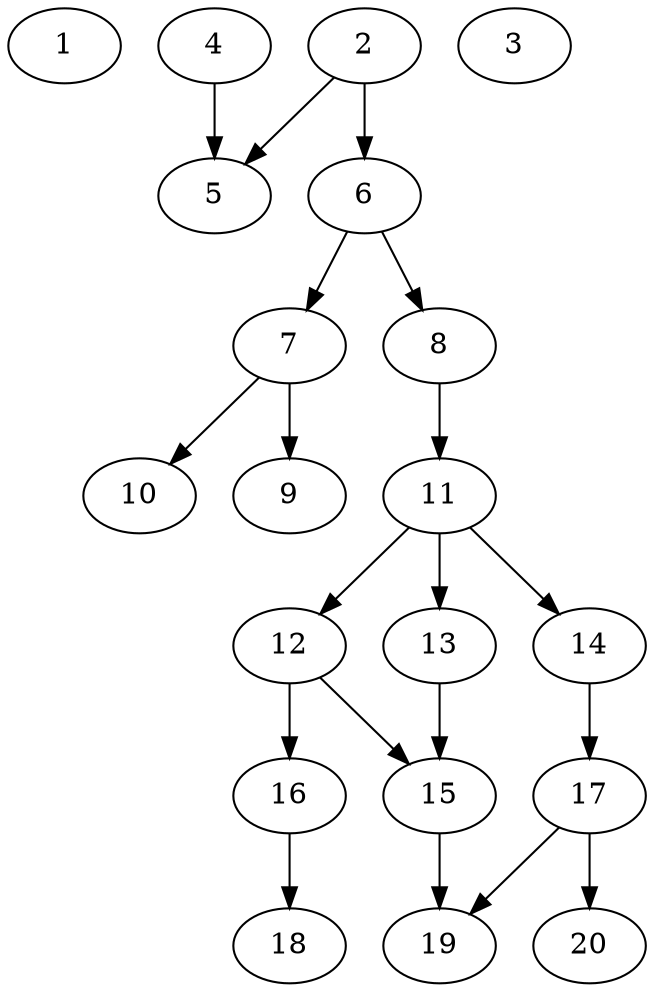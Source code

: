 // DAG (tier=2-normal, mode=compute, n=20, ccr=0.385, fat=0.534, density=0.510, regular=0.419, jump=0.176, mindata=524288, maxdata=8388608)
// DAG automatically generated by daggen at Sun Aug 24 16:33:33 2025
// /home/ermia/Project/Environments/daggen/bin/daggen --dot --ccr 0.385 --fat 0.534 --regular 0.419 --density 0.510 --jump 0.176 --mindata 524288 --maxdata 8388608 -n 20 
digraph G {
  1 [size="569745700250984128", alpha="0.00", expect_size="284872850125492064"]
  2 [size="124949010661669856", alpha="0.15", expect_size="62474505330834928"]
  2 -> 5 [size ="49370951057408"]
  2 -> 6 [size ="49370951057408"]
  3 [size="507249172602778496", alpha="0.20", expect_size="253624586301389248"]
  4 [size="177447225209203680", alpha="0.17", expect_size="88723612604601840"]
  4 -> 5 [size ="100889989742592"]
  5 [size="6737349796670834", alpha="0.03", expect_size="3368674898335417"]
  6 [size="5783494064736528", alpha="0.06", expect_size="2891747032368264"]
  6 -> 7 [size ="156986725367808"]
  6 -> 8 [size ="156986725367808"]
  7 [size="175163714508956", alpha="0.08", expect_size="87581857254478"]
  7 -> 9 [size ="4973605683200"]
  7 -> 10 [size ="4973605683200"]
  8 [size="470788937285267095552", alpha="0.17", expect_size="235394468642633547776"]
  8 -> 11 [size ="484143553052672"]
  9 [size="1056277073332888", alpha="0.09", expect_size="528138536666444"]
  10 [size="4251235376432104", alpha="0.19", expect_size="2125617688216052"]
  11 [size="2372938308470820", alpha="0.18", expect_size="1186469154235410"]
  11 -> 12 [size ="178043582676992"]
  11 -> 13 [size ="178043582676992"]
  11 -> 14 [size ="178043582676992"]
  12 [size="197596220351450185728", alpha="0.02", expect_size="98798110175725092864"]
  12 -> 15 [size ="271399520305152"]
  12 -> 16 [size ="271399520305152"]
  13 [size="220889058355635808", alpha="0.03", expect_size="110444529177817904"]
  13 -> 15 [size ="249437012099072"]
  14 [size="241210550631987675136", alpha="0.15", expect_size="120605275315993837568"]
  14 -> 17 [size ="309994641686528"]
  15 [size="321497961244655616", alpha="0.19", expect_size="160748980622327808"]
  15 -> 19 [size ="3754413785088"]
  16 [size="282367920014042112", alpha="0.18", expect_size="141183960007021056"]
  16 -> 18 [size ="308670206312448"]
  17 [size="521942348099392768", alpha="0.01", expect_size="260971174049696384"]
  17 -> 19 [size ="272928528662528"]
  17 -> 20 [size ="272928528662528"]
  18 [size="78155525808059408", alpha="0.16", expect_size="39077762904029704"]
  19 [size="151238146981623758848", alpha="0.06", expect_size="75619073490811879424"]
  20 [size="211020647948045254656", alpha="0.07", expect_size="105510323974022627328"]
}